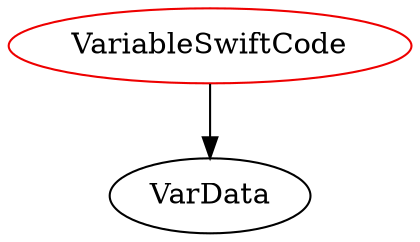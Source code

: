 digraph variableswiftcode{
VariableSwiftCode -> VarData;
VariableSwiftCode	[shape=oval, color=red2, label="VariableSwiftCode"];
}
